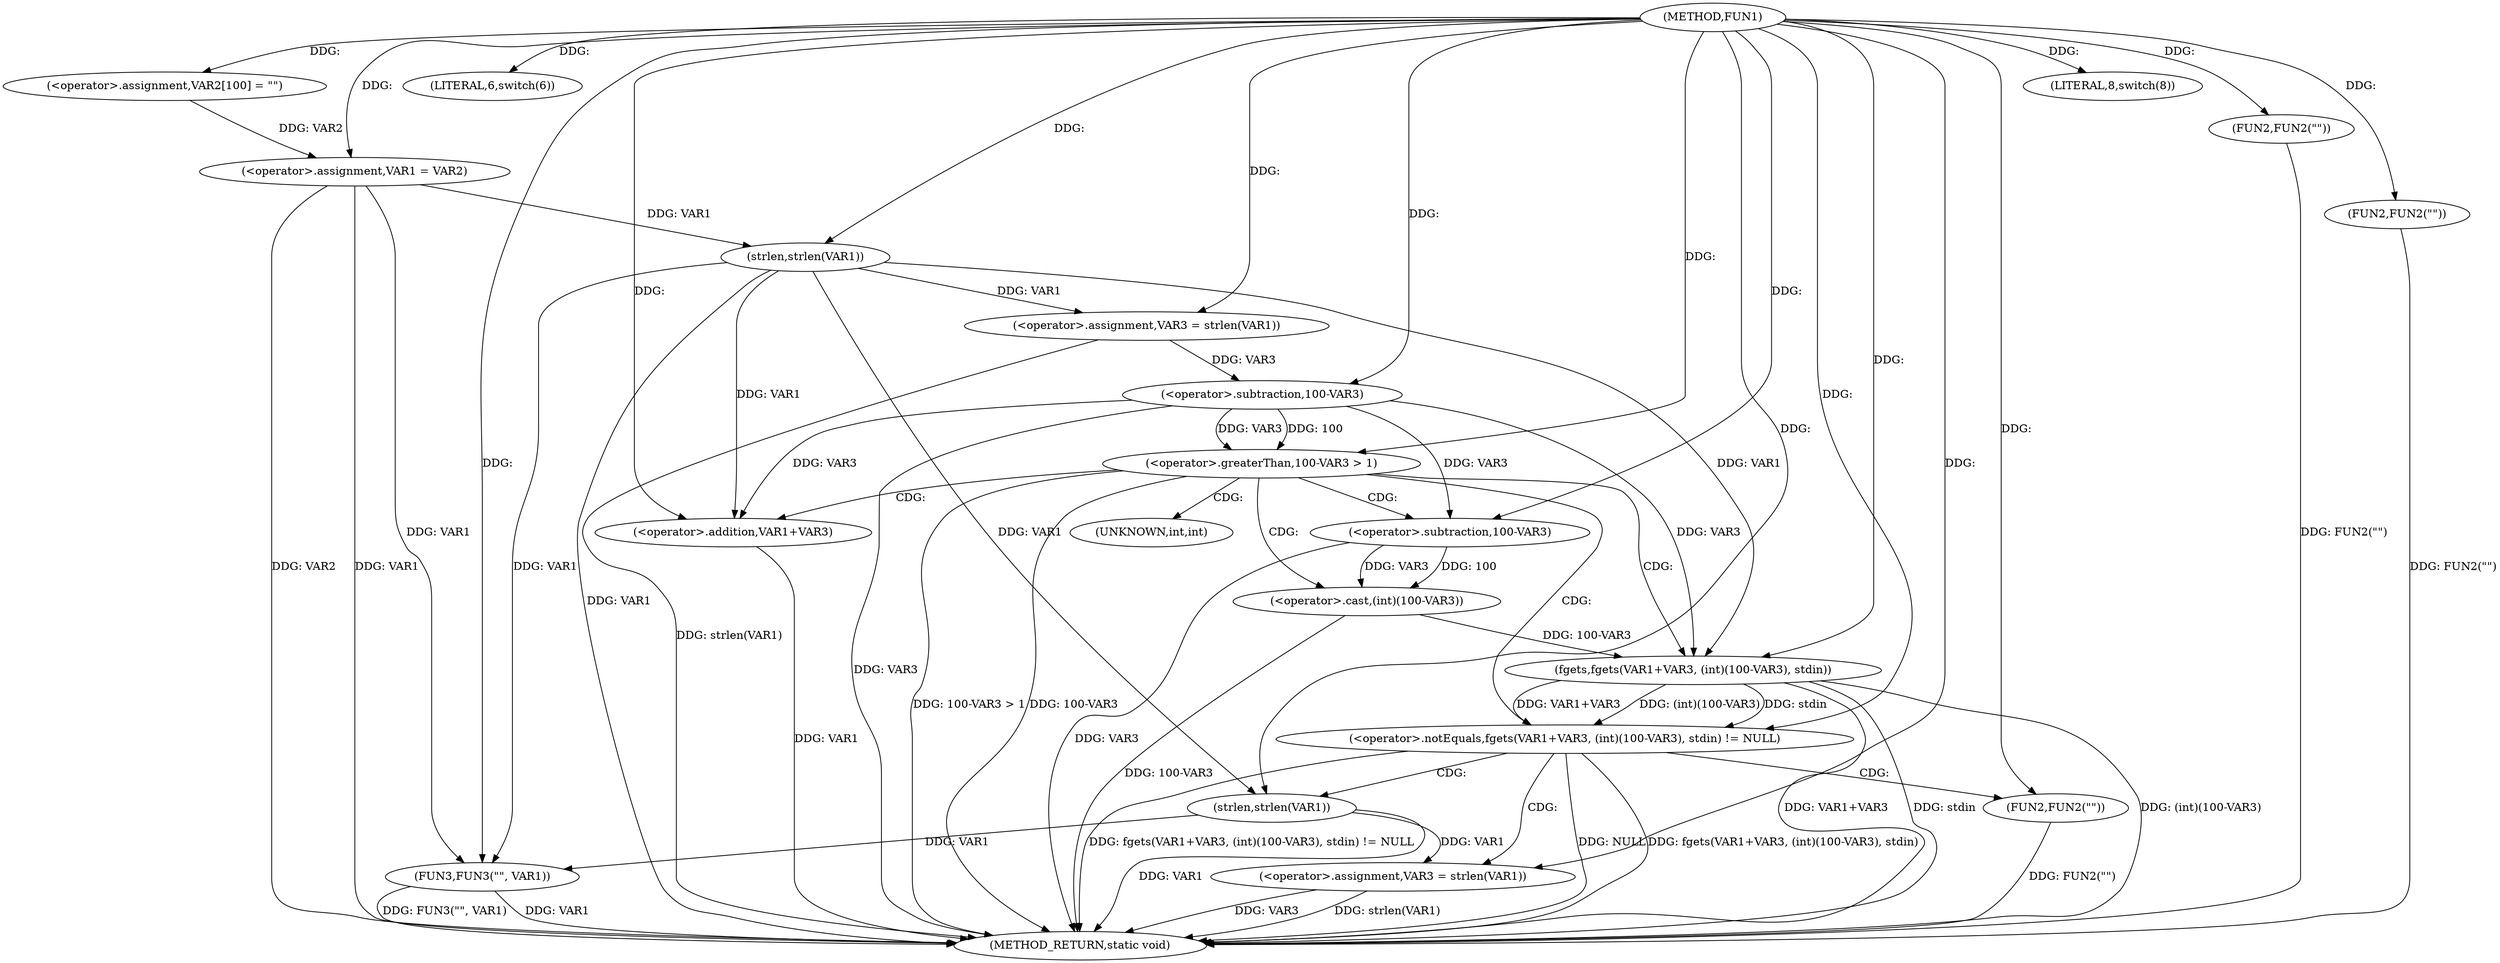 digraph FUN1 {  
"1000100" [label = "(METHOD,FUN1)" ]
"1000167" [label = "(METHOD_RETURN,static void)" ]
"1000104" [label = "(<operator>.assignment,VAR2[100] = \"\")" ]
"1000107" [label = "(<operator>.assignment,VAR1 = VAR2)" ]
"1000111" [label = "(LITERAL,6,switch(6))" ]
"1000116" [label = "(<operator>.assignment,VAR3 = strlen(VAR1))" ]
"1000118" [label = "(strlen,strlen(VAR1))" ]
"1000121" [label = "(<operator>.greaterThan,100-VAR3 > 1)" ]
"1000122" [label = "(<operator>.subtraction,100-VAR3)" ]
"1000128" [label = "(<operator>.notEquals,fgets(VAR1+VAR3, (int)(100-VAR3), stdin) != NULL)" ]
"1000129" [label = "(fgets,fgets(VAR1+VAR3, (int)(100-VAR3), stdin))" ]
"1000130" [label = "(<operator>.addition,VAR1+VAR3)" ]
"1000133" [label = "(<operator>.cast,(int)(100-VAR3))" ]
"1000135" [label = "(<operator>.subtraction,100-VAR3)" ]
"1000141" [label = "(<operator>.assignment,VAR3 = strlen(VAR1))" ]
"1000143" [label = "(strlen,strlen(VAR1))" ]
"1000148" [label = "(FUN2,FUN2(\"\"))" ]
"1000152" [label = "(FUN2,FUN2(\"\"))" ]
"1000156" [label = "(LITERAL,8,switch(8))" ]
"1000159" [label = "(FUN2,FUN2(\"\"))" ]
"1000163" [label = "(FUN3,FUN3(\"\", VAR1))" ]
"1000134" [label = "(UNKNOWN,int,int)" ]
  "1000159" -> "1000167"  [ label = "DDG: FUN2(\"\")"] 
  "1000129" -> "1000167"  [ label = "DDG: VAR1+VAR3"] 
  "1000141" -> "1000167"  [ label = "DDG: VAR3"] 
  "1000107" -> "1000167"  [ label = "DDG: VAR1"] 
  "1000152" -> "1000167"  [ label = "DDG: FUN2(\"\")"] 
  "1000121" -> "1000167"  [ label = "DDG: 100-VAR3 > 1"] 
  "1000148" -> "1000167"  [ label = "DDG: FUN2(\"\")"] 
  "1000116" -> "1000167"  [ label = "DDG: strlen(VAR1)"] 
  "1000129" -> "1000167"  [ label = "DDG: (int)(100-VAR3)"] 
  "1000133" -> "1000167"  [ label = "DDG: 100-VAR3"] 
  "1000118" -> "1000167"  [ label = "DDG: VAR1"] 
  "1000163" -> "1000167"  [ label = "DDG: FUN3(\"\", VAR1)"] 
  "1000128" -> "1000167"  [ label = "DDG: NULL"] 
  "1000128" -> "1000167"  [ label = "DDG: fgets(VAR1+VAR3, (int)(100-VAR3), stdin)"] 
  "1000143" -> "1000167"  [ label = "DDG: VAR1"] 
  "1000141" -> "1000167"  [ label = "DDG: strlen(VAR1)"] 
  "1000121" -> "1000167"  [ label = "DDG: 100-VAR3"] 
  "1000128" -> "1000167"  [ label = "DDG: fgets(VAR1+VAR3, (int)(100-VAR3), stdin) != NULL"] 
  "1000129" -> "1000167"  [ label = "DDG: stdin"] 
  "1000135" -> "1000167"  [ label = "DDG: VAR3"] 
  "1000107" -> "1000167"  [ label = "DDG: VAR2"] 
  "1000130" -> "1000167"  [ label = "DDG: VAR1"] 
  "1000122" -> "1000167"  [ label = "DDG: VAR3"] 
  "1000163" -> "1000167"  [ label = "DDG: VAR1"] 
  "1000100" -> "1000104"  [ label = "DDG: "] 
  "1000104" -> "1000107"  [ label = "DDG: VAR2"] 
  "1000100" -> "1000107"  [ label = "DDG: "] 
  "1000100" -> "1000111"  [ label = "DDG: "] 
  "1000118" -> "1000116"  [ label = "DDG: VAR1"] 
  "1000100" -> "1000116"  [ label = "DDG: "] 
  "1000107" -> "1000118"  [ label = "DDG: VAR1"] 
  "1000100" -> "1000118"  [ label = "DDG: "] 
  "1000122" -> "1000121"  [ label = "DDG: 100"] 
  "1000122" -> "1000121"  [ label = "DDG: VAR3"] 
  "1000100" -> "1000122"  [ label = "DDG: "] 
  "1000116" -> "1000122"  [ label = "DDG: VAR3"] 
  "1000100" -> "1000121"  [ label = "DDG: "] 
  "1000129" -> "1000128"  [ label = "DDG: VAR1+VAR3"] 
  "1000129" -> "1000128"  [ label = "DDG: (int)(100-VAR3)"] 
  "1000129" -> "1000128"  [ label = "DDG: stdin"] 
  "1000118" -> "1000129"  [ label = "DDG: VAR1"] 
  "1000100" -> "1000129"  [ label = "DDG: "] 
  "1000122" -> "1000129"  [ label = "DDG: VAR3"] 
  "1000118" -> "1000130"  [ label = "DDG: VAR1"] 
  "1000100" -> "1000130"  [ label = "DDG: "] 
  "1000122" -> "1000130"  [ label = "DDG: VAR3"] 
  "1000133" -> "1000129"  [ label = "DDG: 100-VAR3"] 
  "1000135" -> "1000133"  [ label = "DDG: 100"] 
  "1000135" -> "1000133"  [ label = "DDG: VAR3"] 
  "1000100" -> "1000135"  [ label = "DDG: "] 
  "1000122" -> "1000135"  [ label = "DDG: VAR3"] 
  "1000100" -> "1000128"  [ label = "DDG: "] 
  "1000143" -> "1000141"  [ label = "DDG: VAR1"] 
  "1000100" -> "1000141"  [ label = "DDG: "] 
  "1000100" -> "1000143"  [ label = "DDG: "] 
  "1000118" -> "1000143"  [ label = "DDG: VAR1"] 
  "1000100" -> "1000148"  [ label = "DDG: "] 
  "1000100" -> "1000152"  [ label = "DDG: "] 
  "1000100" -> "1000156"  [ label = "DDG: "] 
  "1000100" -> "1000159"  [ label = "DDG: "] 
  "1000100" -> "1000163"  [ label = "DDG: "] 
  "1000107" -> "1000163"  [ label = "DDG: VAR1"] 
  "1000143" -> "1000163"  [ label = "DDG: VAR1"] 
  "1000118" -> "1000163"  [ label = "DDG: VAR1"] 
  "1000121" -> "1000128"  [ label = "CDG: "] 
  "1000121" -> "1000129"  [ label = "CDG: "] 
  "1000121" -> "1000130"  [ label = "CDG: "] 
  "1000121" -> "1000135"  [ label = "CDG: "] 
  "1000121" -> "1000133"  [ label = "CDG: "] 
  "1000121" -> "1000134"  [ label = "CDG: "] 
  "1000128" -> "1000143"  [ label = "CDG: "] 
  "1000128" -> "1000141"  [ label = "CDG: "] 
  "1000128" -> "1000148"  [ label = "CDG: "] 
}
